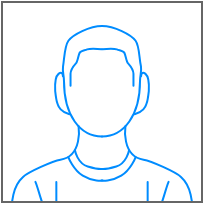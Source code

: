 <mxfile version="20.4.0" type="github"><diagram id="Vlmzc5bIfACgfQ8sw7Tj" name="ページ1"><mxGraphModel dx="3671" dy="1508" grid="1" gridSize="10" guides="1" tooltips="1" connect="1" arrows="1" fold="1" page="1" pageScale="1" pageWidth="827" pageHeight="1169" math="0" shadow="0"><root><mxCell id="0"/><mxCell id="1" parent="0"/><mxCell id="XoAqSV4q0qfwhqjt3XzW-1" value="" style="verticalLabelPosition=bottom;shadow=0;dashed=0;align=center;html=1;verticalAlign=top;strokeWidth=1;shape=mxgraph.mockup.containers.userMale;strokeColor=#666666;strokeColor2=#008cff;" vertex="1" parent="1"><mxGeometry x="-800" y="485" width="100" height="100" as="geometry"/></mxCell></root></mxGraphModel></diagram></mxfile>